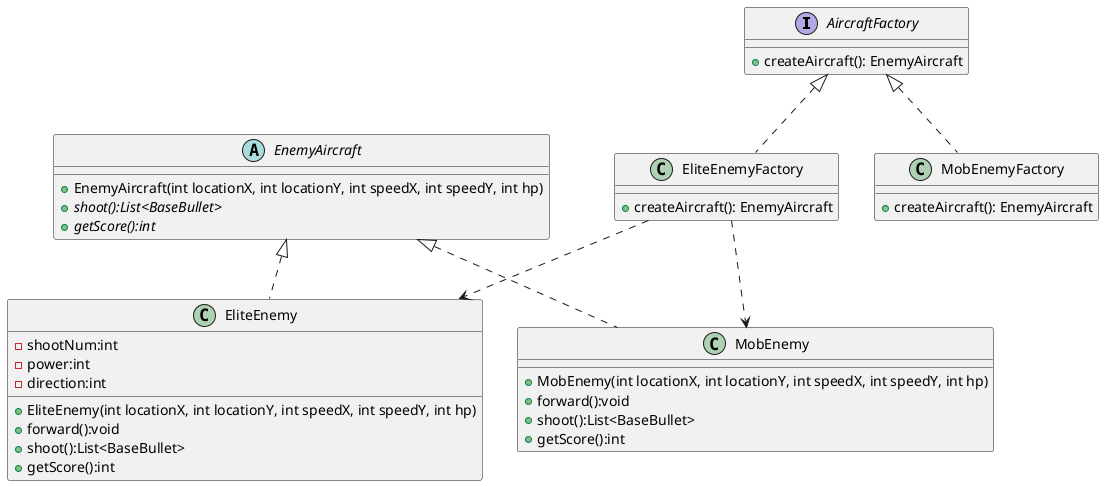 @startuml
'https://plantuml.com/class-diagram

interface AircraftFactory {
    + createAircraft(): EnemyAircraft
}

abstract class EnemyAircraft
{
    + EnemyAircraft(int locationX, int locationY, int speedX, int speedY, int hp)
    + {abstract} shoot():List<BaseBullet>
    + {abstract} getScore():int
}

class EliteEnemyFactory {
    + createAircraft(): EnemyAircraft
}

AircraftFactory <|.. EliteEnemyFactory

class MobEnemyFactory {
    + createAircraft(): EnemyAircraft
}

AircraftFactory <|.. MobEnemyFactory

class EliteEnemy {
    - shootNum:int
    - power:int
    - direction:int
    + EliteEnemy(int locationX, int locationY, int speedX, int speedY, int hp)
    + forward():void
    + shoot():List<BaseBullet>
    + getScore():int
}

EliteEnemyFactory ..> EliteEnemy
EnemyAircraft <|.. EliteEnemy

class MobEnemy {
    + MobEnemy(int locationX, int locationY, int speedX, int speedY, int hp)
    + forward():void
    + shoot():List<BaseBullet>
    + getScore():int
}

EliteEnemyFactory ..> MobEnemy
EnemyAircraft <|.. MobEnemy




@enduml
